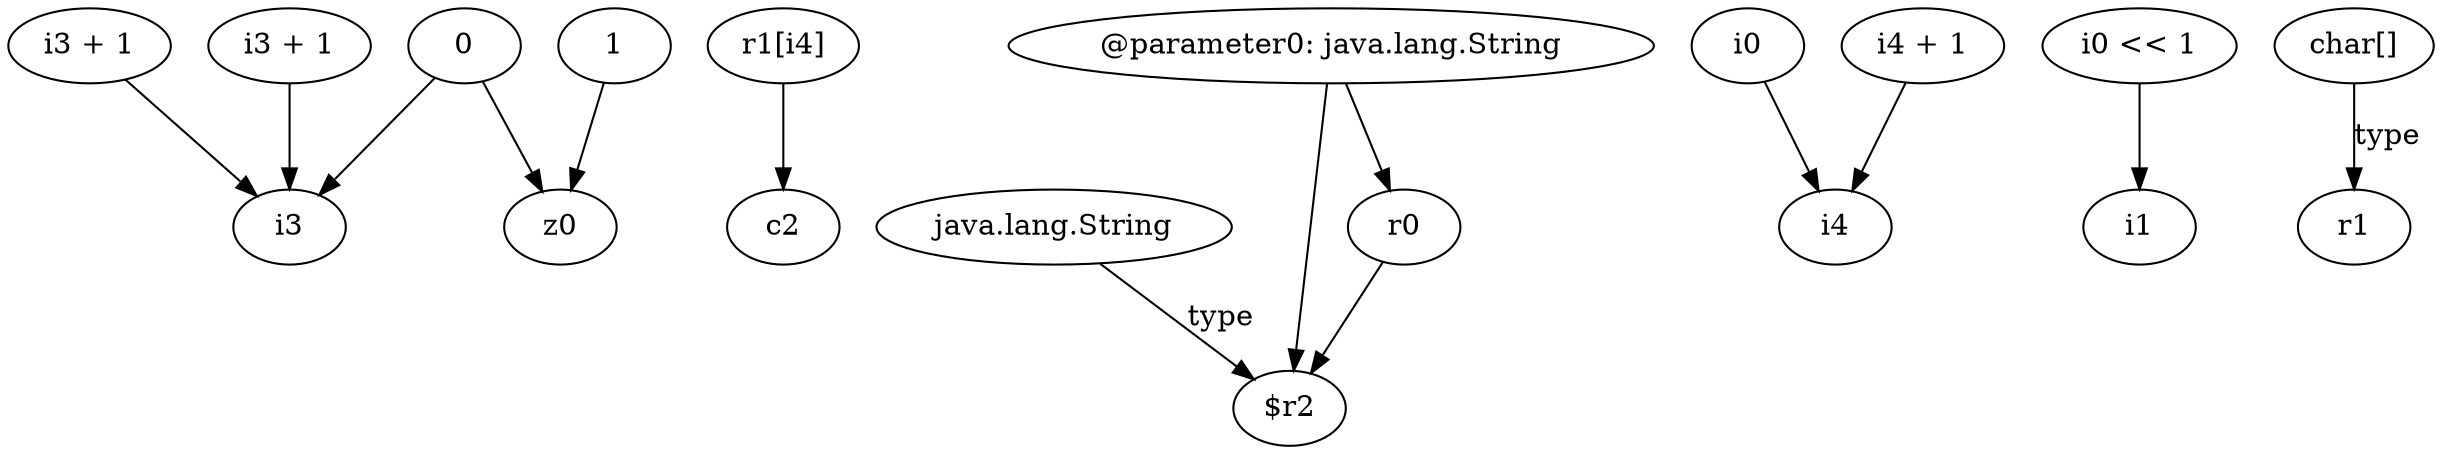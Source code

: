 digraph g {
0[label="i3 + 1"]
1[label="i3"]
0->1[label=""]
2[label="r1[i4]"]
3[label="c2"]
2->3[label=""]
4[label="java.lang.String"]
5[label="$r2"]
4->5[label="type"]
6[label="0"]
6->1[label=""]
7[label="i0"]
8[label="i4"]
7->8[label=""]
9[label="i4 + 1"]
9->8[label=""]
10[label="r0"]
10->5[label=""]
11[label="i3 + 1"]
11->1[label=""]
12[label="@parameter0: java.lang.String"]
12->10[label=""]
13[label="1"]
14[label="z0"]
13->14[label=""]
6->14[label=""]
15[label="i0 << 1"]
16[label="i1"]
15->16[label=""]
17[label="char[]"]
18[label="r1"]
17->18[label="type"]
12->5[label=""]
}